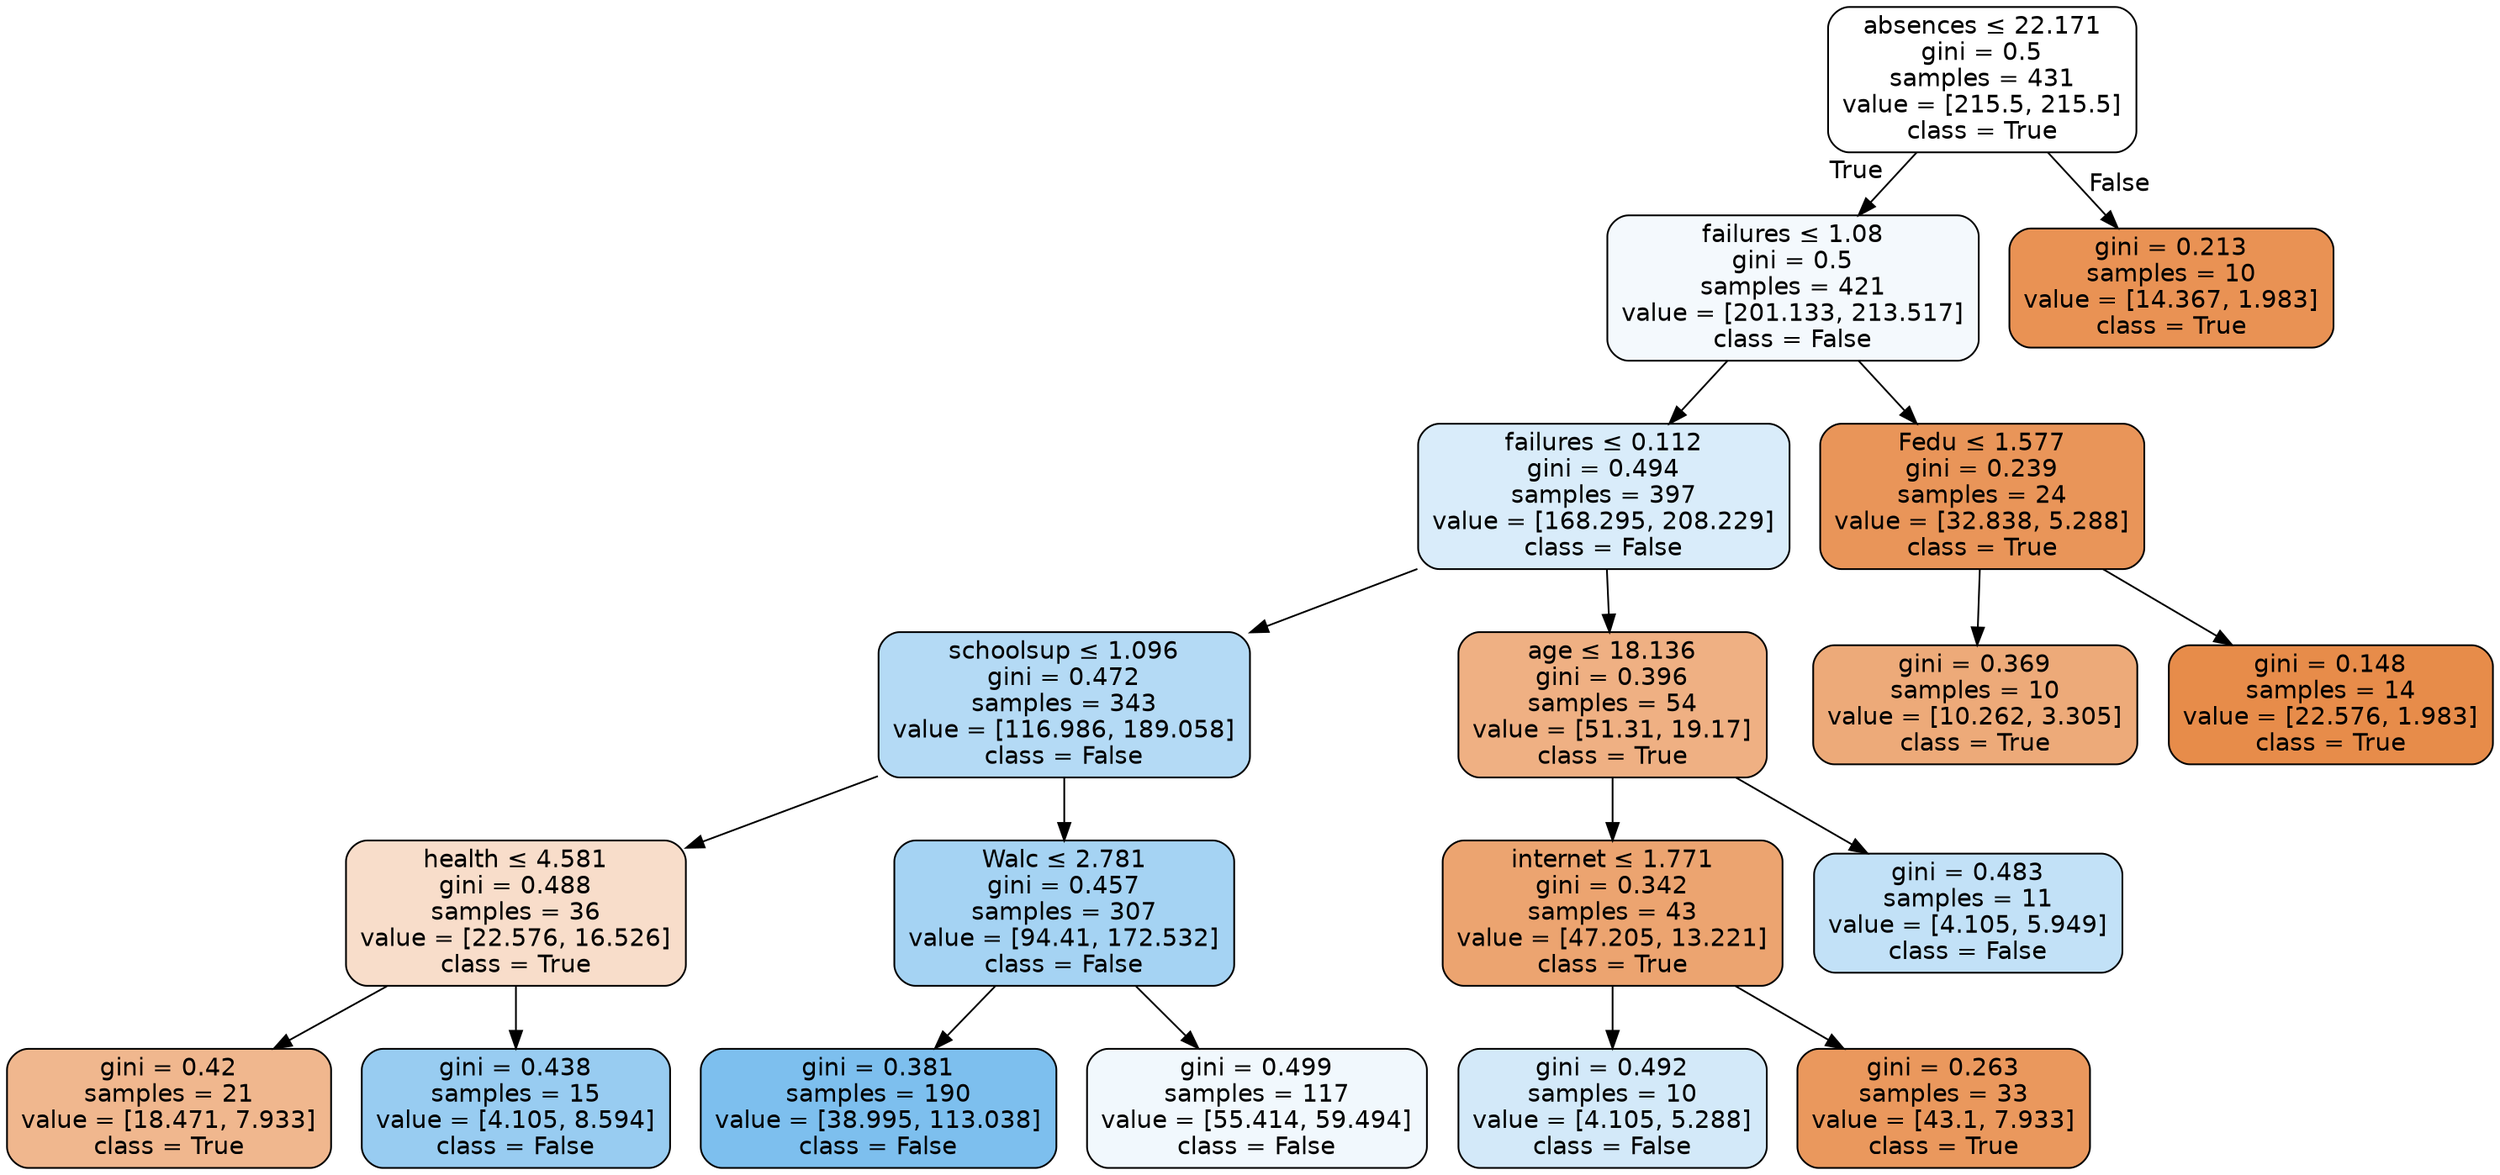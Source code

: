 digraph Tree {
node [shape=box, style="filled, rounded", color="black", fontname=helvetica] ;
edge [fontname=helvetica] ;
0 [label=<absences &le; 22.171<br/>gini = 0.5<br/>samples = 431<br/>value = [215.5, 215.5]<br/>class = True>, fillcolor="#ffffff"] ;
1 [label=<failures &le; 1.08<br/>gini = 0.5<br/>samples = 421<br/>value = [201.133, 213.517]<br/>class = False>, fillcolor="#f4f9fd"] ;
0 -> 1 [labeldistance=2.5, labelangle=45, headlabel="True"] ;
2 [label=<failures &le; 0.112<br/>gini = 0.494<br/>samples = 397<br/>value = [168.295, 208.229]<br/>class = False>, fillcolor="#d9ecfa"] ;
1 -> 2 ;
3 [label=<schoolsup &le; 1.096<br/>gini = 0.472<br/>samples = 343<br/>value = [116.986, 189.058]<br/>class = False>, fillcolor="#b4daf5"] ;
2 -> 3 ;
4 [label=<health &le; 4.581<br/>gini = 0.488<br/>samples = 36<br/>value = [22.576, 16.526]<br/>class = True>, fillcolor="#f8ddca"] ;
3 -> 4 ;
5 [label=<gini = 0.42<br/>samples = 21<br/>value = [18.471, 7.933]<br/>class = True>, fillcolor="#f0b78e"] ;
4 -> 5 ;
6 [label=<gini = 0.438<br/>samples = 15<br/>value = [4.105, 8.594]<br/>class = False>, fillcolor="#98ccf1"] ;
4 -> 6 ;
7 [label=<Walc &le; 2.781<br/>gini = 0.457<br/>samples = 307<br/>value = [94.41, 172.532]<br/>class = False>, fillcolor="#a5d3f3"] ;
3 -> 7 ;
8 [label=<gini = 0.381<br/>samples = 190<br/>value = [38.995, 113.038]<br/>class = False>, fillcolor="#7dbfee"] ;
7 -> 8 ;
9 [label=<gini = 0.499<br/>samples = 117<br/>value = [55.414, 59.494]<br/>class = False>, fillcolor="#f1f8fd"] ;
7 -> 9 ;
10 [label=<age &le; 18.136<br/>gini = 0.396<br/>samples = 54<br/>value = [51.31, 19.17]<br/>class = True>, fillcolor="#efb083"] ;
2 -> 10 ;
11 [label=<internet &le; 1.771<br/>gini = 0.342<br/>samples = 43<br/>value = [47.205, 13.221]<br/>class = True>, fillcolor="#eca470"] ;
10 -> 11 ;
12 [label=<gini = 0.492<br/>samples = 10<br/>value = [4.105, 5.288]<br/>class = False>, fillcolor="#d3e9f9"] ;
11 -> 12 ;
13 [label=<gini = 0.263<br/>samples = 33<br/>value = [43.1, 7.933]<br/>class = True>, fillcolor="#ea985d"] ;
11 -> 13 ;
14 [label=<gini = 0.483<br/>samples = 11<br/>value = [4.105, 5.949]<br/>class = False>, fillcolor="#c2e1f7"] ;
10 -> 14 ;
15 [label=<Fedu &le; 1.577<br/>gini = 0.239<br/>samples = 24<br/>value = [32.838, 5.288]<br/>class = True>, fillcolor="#e99559"] ;
1 -> 15 ;
16 [label=<gini = 0.369<br/>samples = 10<br/>value = [10.262, 3.305]<br/>class = True>, fillcolor="#edaa79"] ;
15 -> 16 ;
17 [label=<gini = 0.148<br/>samples = 14<br/>value = [22.576, 1.983]<br/>class = True>, fillcolor="#e78c4a"] ;
15 -> 17 ;
18 [label=<gini = 0.213<br/>samples = 10<br/>value = [14.367, 1.983]<br/>class = True>, fillcolor="#e99254"] ;
0 -> 18 [labeldistance=2.5, labelangle=-45, headlabel="False"] ;
}